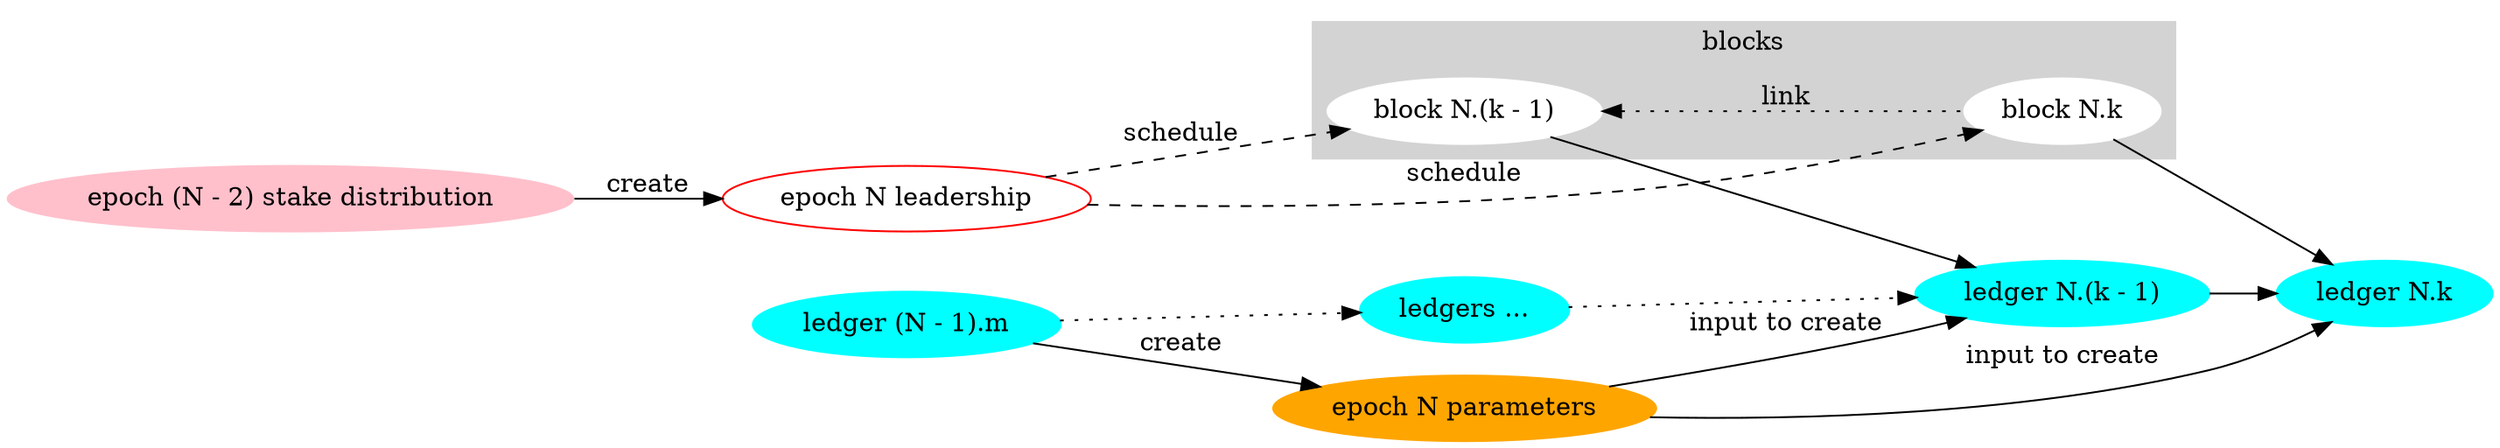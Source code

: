 digraph G {
    rankdir = LR;

    subgraph cluster_blocks {
        style = filled;
        color = lightgrey;
        node [ style = filled; color = white ];
        "block N.(k - 1)" -> "block N.k"  [style = dotted, label = "link", dir = back ];
        label = "blocks";
    }

    subgraph ledgers {
        node [style = filled, color = cyan ];
        "ledger (N - 1).m" -> "ledgers ..." -> "ledger N.(k - 1)" [style = dotted];
        "ledger N.(k - 1)" -> "ledger N.k";
        color = none;
    }

    subgraph parameters {
        node [style = filled, color = orange ];
        "epoch N parameters" ;
        color = none;
    }

    subgraph stake {
        node [style = filled, color = pink ];
        "epoch (N - 2) stake distribution";
        color = none;
    }

    subgraph leadership {
        node [ color = red ];
        "epoch N leadership";
        color = none;
    }

    "epoch (N - 2) stake distribution" -> "epoch N leadership" [ label = "create" ];

    "epoch N leadership" -> "block N.(k - 1)" [ label = "schedule" ; style = dashed ];
    "epoch N leadership" -> "block N.k" [ label = "schedule" ; style = dashed ];

    "epoch N parameters" -> "ledger N.k" [ label = "input to create" ];
    "epoch N parameters" -> "ledger N.(k - 1)" [ label = "input to create" ];

    "ledger (N - 1).m" -> "epoch N parameters" [ label = "create" ];

    "block N.k" -> "ledger N.k";
    "block N.(k - 1)" -> "ledger N.(k - 1)";

}
